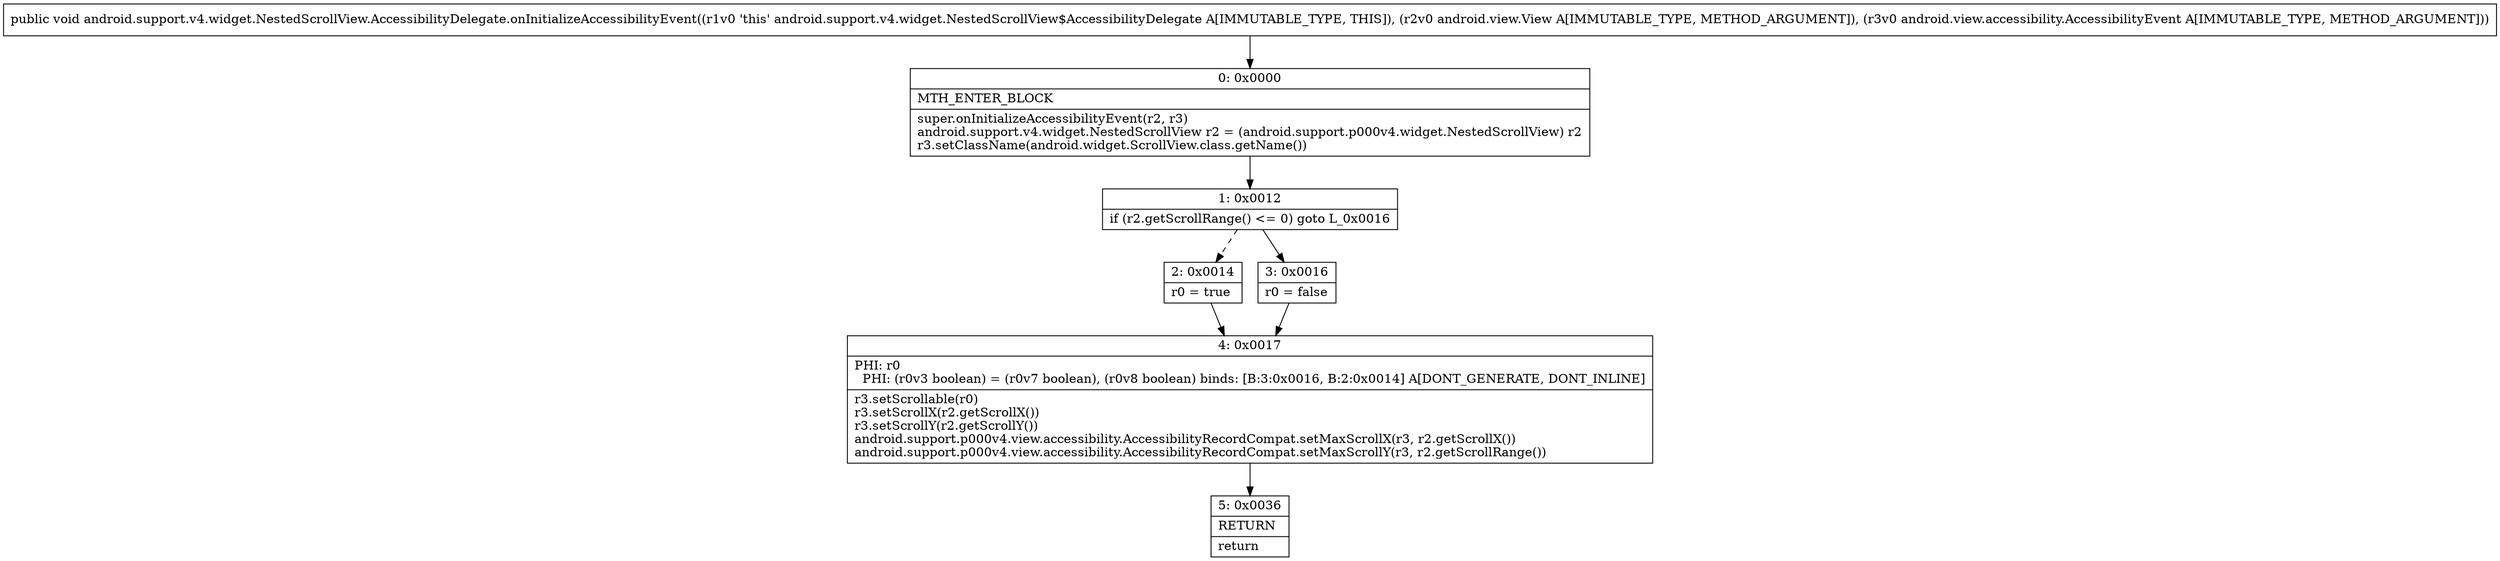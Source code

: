 digraph "CFG forandroid.support.v4.widget.NestedScrollView.AccessibilityDelegate.onInitializeAccessibilityEvent(Landroid\/view\/View;Landroid\/view\/accessibility\/AccessibilityEvent;)V" {
Node_0 [shape=record,label="{0\:\ 0x0000|MTH_ENTER_BLOCK\l|super.onInitializeAccessibilityEvent(r2, r3)\landroid.support.v4.widget.NestedScrollView r2 = (android.support.p000v4.widget.NestedScrollView) r2\lr3.setClassName(android.widget.ScrollView.class.getName())\l}"];
Node_1 [shape=record,label="{1\:\ 0x0012|if (r2.getScrollRange() \<= 0) goto L_0x0016\l}"];
Node_2 [shape=record,label="{2\:\ 0x0014|r0 = true\l}"];
Node_3 [shape=record,label="{3\:\ 0x0016|r0 = false\l}"];
Node_4 [shape=record,label="{4\:\ 0x0017|PHI: r0 \l  PHI: (r0v3 boolean) = (r0v7 boolean), (r0v8 boolean) binds: [B:3:0x0016, B:2:0x0014] A[DONT_GENERATE, DONT_INLINE]\l|r3.setScrollable(r0)\lr3.setScrollX(r2.getScrollX())\lr3.setScrollY(r2.getScrollY())\landroid.support.p000v4.view.accessibility.AccessibilityRecordCompat.setMaxScrollX(r3, r2.getScrollX())\landroid.support.p000v4.view.accessibility.AccessibilityRecordCompat.setMaxScrollY(r3, r2.getScrollRange())\l}"];
Node_5 [shape=record,label="{5\:\ 0x0036|RETURN\l|return\l}"];
MethodNode[shape=record,label="{public void android.support.v4.widget.NestedScrollView.AccessibilityDelegate.onInitializeAccessibilityEvent((r1v0 'this' android.support.v4.widget.NestedScrollView$AccessibilityDelegate A[IMMUTABLE_TYPE, THIS]), (r2v0 android.view.View A[IMMUTABLE_TYPE, METHOD_ARGUMENT]), (r3v0 android.view.accessibility.AccessibilityEvent A[IMMUTABLE_TYPE, METHOD_ARGUMENT])) }"];
MethodNode -> Node_0;
Node_0 -> Node_1;
Node_1 -> Node_2[style=dashed];
Node_1 -> Node_3;
Node_2 -> Node_4;
Node_3 -> Node_4;
Node_4 -> Node_5;
}

